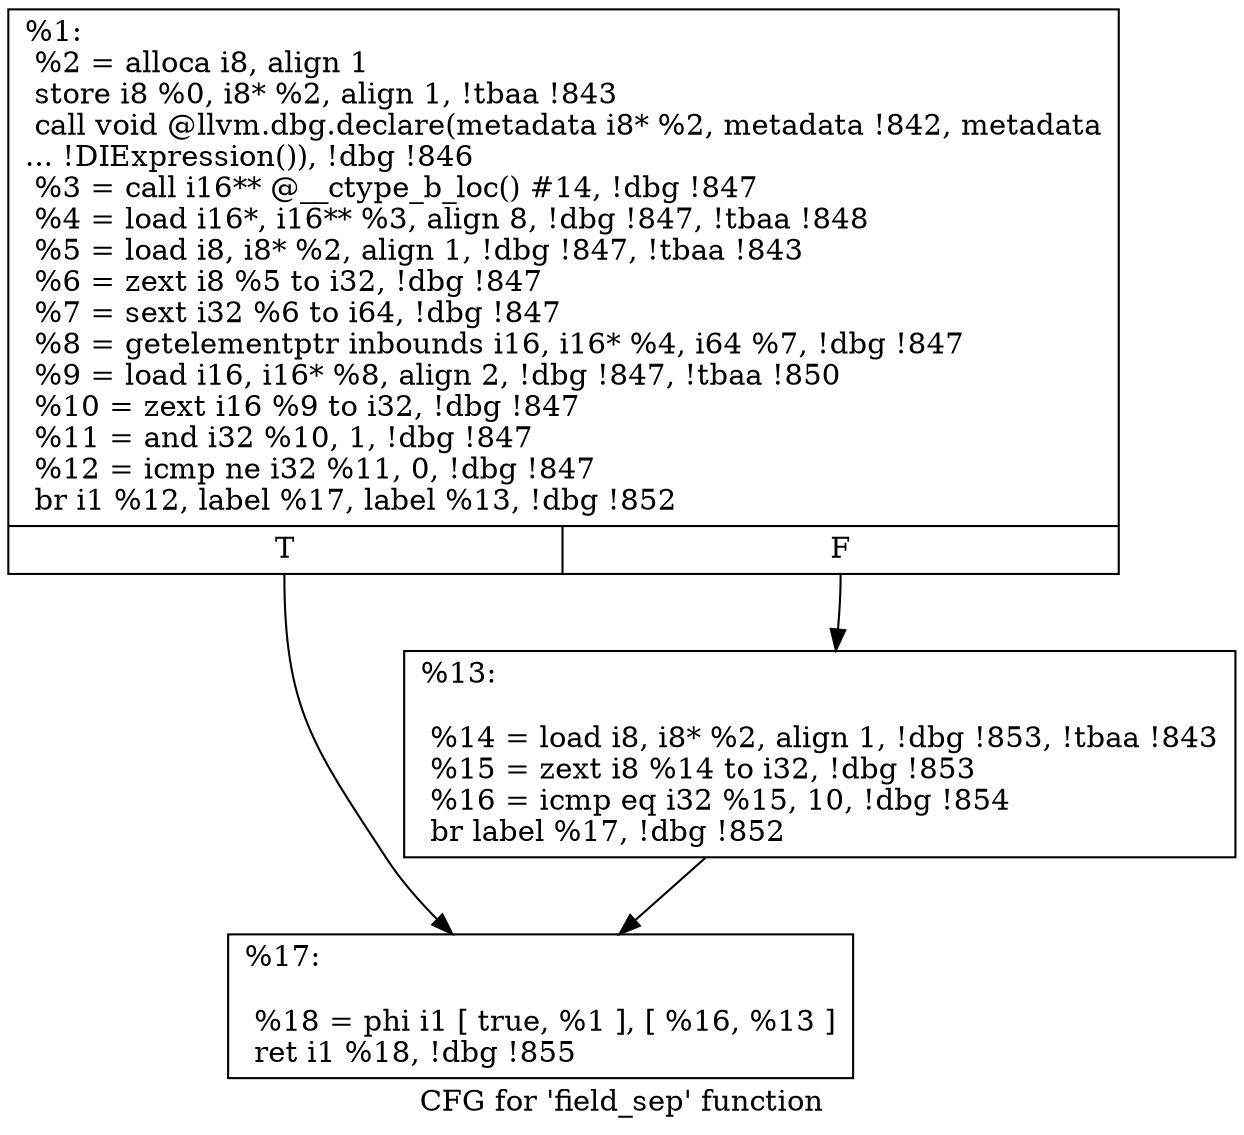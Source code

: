 digraph "CFG for 'field_sep' function" {
	label="CFG for 'field_sep' function";

	Node0xb3d4b0 [shape=record,label="{%1:\l  %2 = alloca i8, align 1\l  store i8 %0, i8* %2, align 1, !tbaa !843\l  call void @llvm.dbg.declare(metadata i8* %2, metadata !842, metadata\l... !DIExpression()), !dbg !846\l  %3 = call i16** @__ctype_b_loc() #14, !dbg !847\l  %4 = load i16*, i16** %3, align 8, !dbg !847, !tbaa !848\l  %5 = load i8, i8* %2, align 1, !dbg !847, !tbaa !843\l  %6 = zext i8 %5 to i32, !dbg !847\l  %7 = sext i32 %6 to i64, !dbg !847\l  %8 = getelementptr inbounds i16, i16* %4, i64 %7, !dbg !847\l  %9 = load i16, i16* %8, align 2, !dbg !847, !tbaa !850\l  %10 = zext i16 %9 to i32, !dbg !847\l  %11 = and i32 %10, 1, !dbg !847\l  %12 = icmp ne i32 %11, 0, !dbg !847\l  br i1 %12, label %17, label %13, !dbg !852\l|{<s0>T|<s1>F}}"];
	Node0xb3d4b0:s0 -> Node0xb3d580;
	Node0xb3d4b0:s1 -> Node0xb3d530;
	Node0xb3d530 [shape=record,label="{%13:\l\l  %14 = load i8, i8* %2, align 1, !dbg !853, !tbaa !843\l  %15 = zext i8 %14 to i32, !dbg !853\l  %16 = icmp eq i32 %15, 10, !dbg !854\l  br label %17, !dbg !852\l}"];
	Node0xb3d530 -> Node0xb3d580;
	Node0xb3d580 [shape=record,label="{%17:\l\l  %18 = phi i1 [ true, %1 ], [ %16, %13 ]\l  ret i1 %18, !dbg !855\l}"];
}
